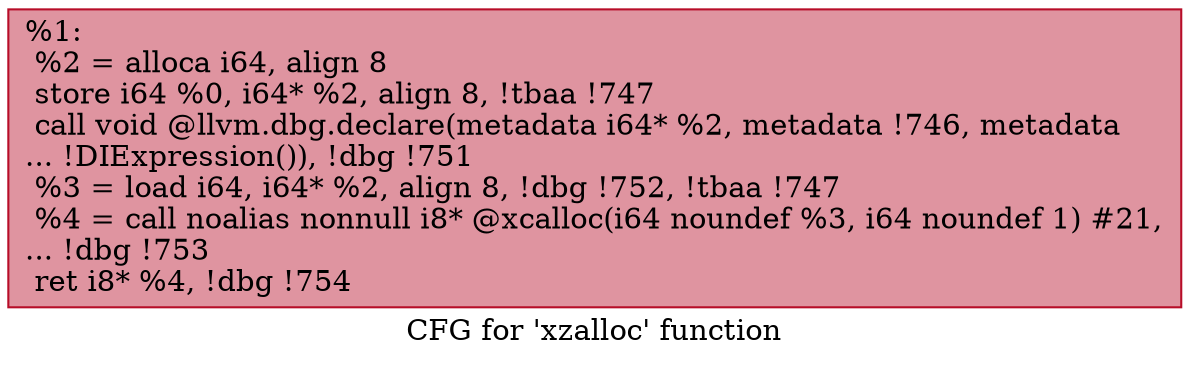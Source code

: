 digraph "CFG for 'xzalloc' function" {
	label="CFG for 'xzalloc' function";

	Node0xa48100 [shape=record,color="#b70d28ff", style=filled, fillcolor="#b70d2870",label="{%1:\l  %2 = alloca i64, align 8\l  store i64 %0, i64* %2, align 8, !tbaa !747\l  call void @llvm.dbg.declare(metadata i64* %2, metadata !746, metadata\l... !DIExpression()), !dbg !751\l  %3 = load i64, i64* %2, align 8, !dbg !752, !tbaa !747\l  %4 = call noalias nonnull i8* @xcalloc(i64 noundef %3, i64 noundef 1) #21,\l... !dbg !753\l  ret i8* %4, !dbg !754\l}"];
}
